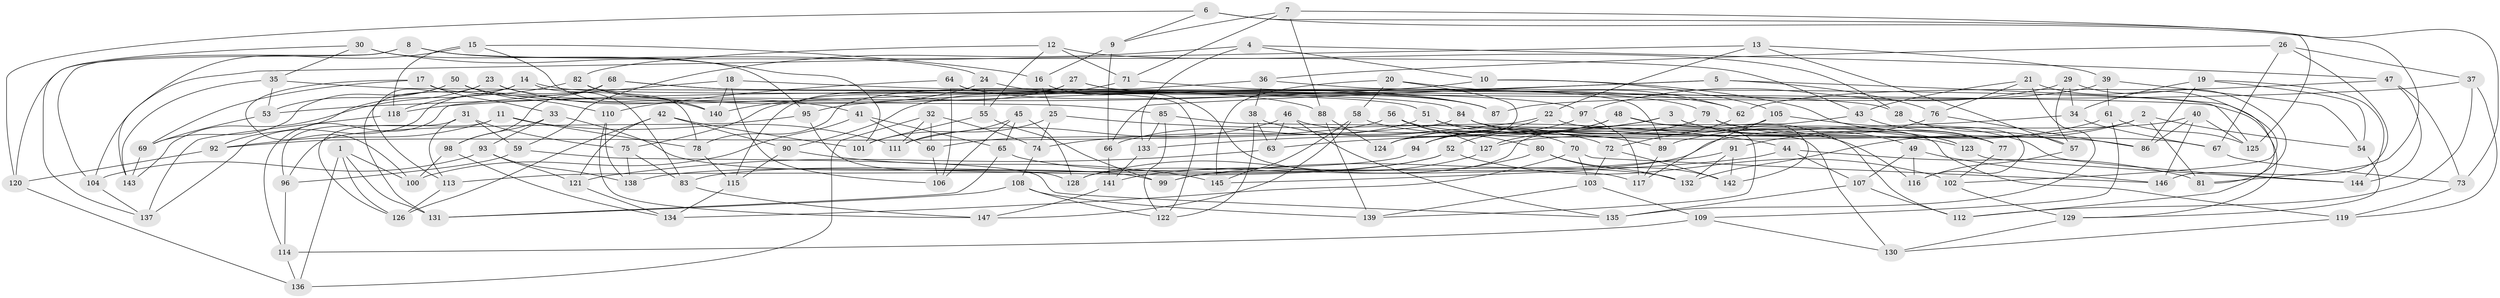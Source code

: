 // coarse degree distribution, {12: 0.02702702702702703, 10: 0.0945945945945946, 11: 0.05405405405405406, 4: 0.6621621621621622, 6: 0.013513513513513514, 9: 0.04054054054054054, 8: 0.013513513513513514, 7: 0.04054054054054054, 5: 0.013513513513513514, 3: 0.04054054054054054}
// Generated by graph-tools (version 1.1) at 2025/53/03/04/25 22:53:58]
// undirected, 147 vertices, 294 edges
graph export_dot {
  node [color=gray90,style=filled];
  1;
  2;
  3;
  4;
  5;
  6;
  7;
  8;
  9;
  10;
  11;
  12;
  13;
  14;
  15;
  16;
  17;
  18;
  19;
  20;
  21;
  22;
  23;
  24;
  25;
  26;
  27;
  28;
  29;
  30;
  31;
  32;
  33;
  34;
  35;
  36;
  37;
  38;
  39;
  40;
  41;
  42;
  43;
  44;
  45;
  46;
  47;
  48;
  49;
  50;
  51;
  52;
  53;
  54;
  55;
  56;
  57;
  58;
  59;
  60;
  61;
  62;
  63;
  64;
  65;
  66;
  67;
  68;
  69;
  70;
  71;
  72;
  73;
  74;
  75;
  76;
  77;
  78;
  79;
  80;
  81;
  82;
  83;
  84;
  85;
  86;
  87;
  88;
  89;
  90;
  91;
  92;
  93;
  94;
  95;
  96;
  97;
  98;
  99;
  100;
  101;
  102;
  103;
  104;
  105;
  106;
  107;
  108;
  109;
  110;
  111;
  112;
  113;
  114;
  115;
  116;
  117;
  118;
  119;
  120;
  121;
  122;
  123;
  124;
  125;
  126;
  127;
  128;
  129;
  130;
  131;
  132;
  133;
  134;
  135;
  136;
  137;
  138;
  139;
  140;
  141;
  142;
  143;
  144;
  145;
  146;
  147;
  1 -- 136;
  1 -- 100;
  1 -- 131;
  1 -- 126;
  2 -- 127;
  2 -- 81;
  2 -- 132;
  2 -- 54;
  3 -- 123;
  3 -- 49;
  3 -- 133;
  3 -- 94;
  4 -- 10;
  4 -- 133;
  4 -- 47;
  4 -- 59;
  5 -- 76;
  5 -- 66;
  5 -- 112;
  5 -- 95;
  6 -- 125;
  6 -- 73;
  6 -- 9;
  6 -- 120;
  7 -- 81;
  7 -- 88;
  7 -- 9;
  7 -- 71;
  8 -- 120;
  8 -- 43;
  8 -- 24;
  8 -- 104;
  9 -- 66;
  9 -- 16;
  10 -- 77;
  10 -- 53;
  10 -- 105;
  11 -- 78;
  11 -- 126;
  11 -- 111;
  11 -- 92;
  12 -- 71;
  12 -- 82;
  12 -- 55;
  12 -- 28;
  13 -- 104;
  13 -- 39;
  13 -- 57;
  13 -- 22;
  14 -- 78;
  14 -- 51;
  14 -- 92;
  14 -- 131;
  15 -- 16;
  15 -- 140;
  15 -- 143;
  15 -- 118;
  16 -- 117;
  16 -- 25;
  17 -- 33;
  17 -- 100;
  17 -- 85;
  17 -- 69;
  18 -- 28;
  18 -- 140;
  18 -- 114;
  18 -- 106;
  19 -- 34;
  19 -- 54;
  19 -- 86;
  19 -- 144;
  20 -- 62;
  20 -- 145;
  20 -- 58;
  20 -- 124;
  21 -- 43;
  21 -- 102;
  21 -- 76;
  21 -- 135;
  22 -- 94;
  22 -- 119;
  22 -- 74;
  23 -- 83;
  23 -- 143;
  23 -- 41;
  23 -- 113;
  24 -- 87;
  24 -- 140;
  24 -- 55;
  25 -- 74;
  25 -- 44;
  25 -- 101;
  26 -- 146;
  26 -- 67;
  26 -- 36;
  26 -- 37;
  27 -- 89;
  27 -- 115;
  27 -- 62;
  27 -- 75;
  28 -- 116;
  28 -- 57;
  29 -- 97;
  29 -- 81;
  29 -- 34;
  29 -- 57;
  30 -- 137;
  30 -- 101;
  30 -- 35;
  30 -- 95;
  31 -- 59;
  31 -- 113;
  31 -- 96;
  31 -- 75;
  32 -- 136;
  32 -- 111;
  32 -- 60;
  32 -- 74;
  33 -- 98;
  33 -- 93;
  33 -- 99;
  34 -- 67;
  34 -- 63;
  35 -- 143;
  35 -- 129;
  35 -- 53;
  36 -- 78;
  36 -- 38;
  36 -- 125;
  37 -- 118;
  37 -- 112;
  37 -- 119;
  38 -- 63;
  38 -- 72;
  38 -- 122;
  39 -- 87;
  39 -- 61;
  39 -- 54;
  40 -- 146;
  40 -- 86;
  40 -- 125;
  40 -- 99;
  41 -- 100;
  41 -- 65;
  41 -- 60;
  42 -- 121;
  42 -- 126;
  42 -- 101;
  42 -- 90;
  43 -- 77;
  43 -- 128;
  44 -- 107;
  44 -- 145;
  44 -- 81;
  45 -- 128;
  45 -- 65;
  45 -- 106;
  45 -- 111;
  46 -- 135;
  46 -- 63;
  46 -- 116;
  46 -- 111;
  47 -- 62;
  47 -- 73;
  47 -- 144;
  48 -- 52;
  48 -- 112;
  48 -- 124;
  48 -- 139;
  49 -- 116;
  49 -- 146;
  49 -- 107;
  50 -- 53;
  50 -- 88;
  50 -- 110;
  50 -- 69;
  51 -- 70;
  51 -- 67;
  51 -- 66;
  52 -- 102;
  52 -- 83;
  52 -- 138;
  53 -- 69;
  54 -- 129;
  55 -- 101;
  55 -- 99;
  56 -- 77;
  56 -- 60;
  56 -- 80;
  56 -- 127;
  57 -- 116;
  58 -- 145;
  58 -- 147;
  58 -- 123;
  59 -- 96;
  59 -- 135;
  60 -- 106;
  61 -- 109;
  61 -- 89;
  61 -- 125;
  62 -- 72;
  63 -- 121;
  64 -- 122;
  64 -- 110;
  64 -- 87;
  64 -- 106;
  65 -- 132;
  65 -- 131;
  66 -- 141;
  67 -- 73;
  68 -- 84;
  68 -- 98;
  68 -- 97;
  68 -- 137;
  69 -- 143;
  70 -- 103;
  70 -- 146;
  70 -- 134;
  71 -- 79;
  71 -- 90;
  72 -- 103;
  72 -- 142;
  73 -- 119;
  74 -- 108;
  75 -- 83;
  75 -- 138;
  76 -- 86;
  76 -- 91;
  77 -- 102;
  78 -- 115;
  79 -- 94;
  79 -- 123;
  79 -- 142;
  80 -- 141;
  80 -- 132;
  80 -- 142;
  82 -- 87;
  82 -- 118;
  82 -- 140;
  83 -- 147;
  84 -- 86;
  84 -- 92;
  84 -- 89;
  85 -- 122;
  85 -- 130;
  85 -- 133;
  88 -- 124;
  88 -- 139;
  89 -- 117;
  90 -- 115;
  90 -- 145;
  91 -- 99;
  91 -- 142;
  91 -- 132;
  92 -- 120;
  93 -- 121;
  93 -- 104;
  93 -- 138;
  94 -- 113;
  95 -- 96;
  95 -- 128;
  96 -- 114;
  97 -- 117;
  97 -- 124;
  98 -- 100;
  98 -- 134;
  102 -- 129;
  103 -- 139;
  103 -- 109;
  104 -- 137;
  105 -- 144;
  105 -- 127;
  105 -- 117;
  107 -- 135;
  107 -- 112;
  108 -- 122;
  108 -- 139;
  108 -- 131;
  109 -- 114;
  109 -- 130;
  110 -- 138;
  110 -- 147;
  113 -- 126;
  114 -- 136;
  115 -- 134;
  118 -- 137;
  119 -- 130;
  120 -- 136;
  121 -- 134;
  123 -- 144;
  127 -- 128;
  129 -- 130;
  133 -- 141;
  141 -- 147;
}
